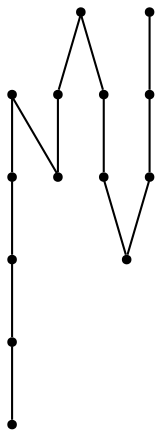 graph {
  node [shape=point,comment="{\"directed\":false,\"doi\":\"10.1007/11618058_10\",\"figure\":\"3 (1)\"}"]

  v0 [pos="489.46603379360465,2059.1041564941406"]
  v1 [pos="442.6448219476744,2077.8541564941406"]
  v2 [pos="395.76110101744183,2096.6041564941406"]
  v3 [pos="395.7611010174419,2284.1041564941406"]
  v4 [pos="395.7611010174419,2396.6041564941406"]
  v5 [pos="348.8773800872093,2115.3541564941406"]
  v6 [pos="536.3497547238372,2040.3541564941406"]
  v7 [pos="536.3497547238372,2190.3541564941406"]
  v8 [pos="348.8773800872093,2265.3541564941406"]
  v9 [pos="442.6448219476744,2227.8541564941406"]
  v10 [pos="442.6448219476744,2302.8541564941406"]
  v11 [pos="536.3497547238372,2340.3541564941406"]
  v12 [pos="442.6448219476744,2377.8541564941406"]
  v13 [pos="348.8773800872093,2415.3541564941406"]

  v13 -- v4 [id="-3",pos="348.8773800872093,2415.3541564941406 395.7611010174419,2396.6041564941406 395.7611010174419,2396.6041564941406 395.7611010174419,2396.6041564941406"]
  v4 -- v12 [id="-4",pos="395.7611010174419,2396.6041564941406 442.6448219476744,2377.8541564941406 442.6448219476744,2377.8541564941406 442.6448219476744,2377.8541564941406"]
  v12 -- v11 [id="-5",pos="442.6448219476744,2377.8541564941406 536.3497547238372,2340.3541564941406 536.3497547238372,2340.3541564941406 536.3497547238372,2340.3541564941406"]
  v8 -- v3 [id="-6",pos="348.8773800872093,2265.3541564941406 395.7611010174419,2284.1041564941406 395.7611010174419,2284.1041564941406 395.7611010174419,2284.1041564941406"]
  v3 -- v10 [id="-7",pos="395.7611010174419,2284.1041564941406 442.6448219476744,2302.8541564941406 442.6448219476744,2302.8541564941406 442.6448219476744,2302.8541564941406"]
  v10 -- v11 [id="-8",pos="442.6448219476744,2302.8541564941406 536.3497547238372,2340.3541564941406 536.3497547238372,2340.3541564941406 536.3497547238372,2340.3541564941406"]
  v8 -- v9 [id="-9",pos="348.8773800872093,2265.3541564941406 442.6448219476744,2227.8541564941406 442.6448219476744,2227.8541564941406 442.6448219476744,2227.8541564941406"]
  v9 -- v7 [id="-10",pos="442.6448219476744,2227.8541564941406 536.3497547238372,2190.3541564941406 536.3497547238372,2190.3541564941406 536.3497547238372,2190.3541564941406"]
  v5 -- v7 [id="-12",pos="348.8773800872093,2115.3541564941406 536.3497547238372,2190.3541564941406 536.3497547238372,2190.3541564941406 536.3497547238372,2190.3541564941406"]
  v5 -- v2 [id="-13",pos="348.8773800872093,2115.3541564941406 395.76110101744183,2096.6041564941406 395.76110101744183,2096.6041564941406 395.76110101744183,2096.6041564941406"]
  v2 -- v1 [id="-14",pos="395.76110101744183,2096.6041564941406 442.6448219476744,2077.8541564941406 442.6448219476744,2077.8541564941406 442.6448219476744,2077.8541564941406"]
  v1 -- v0 [id="-15",pos="442.6448219476744,2077.8541564941406 489.46603379360465,2059.1041564941406 489.46603379360465,2059.1041564941406 489.46603379360465,2059.1041564941406"]
  v0 -- v6 [id="-16",pos="489.46603379360465,2059.1041564941406 536.3497547238372,2040.3541564941406 536.3497547238372,2040.3541564941406 536.3497547238372,2040.3541564941406"]
}